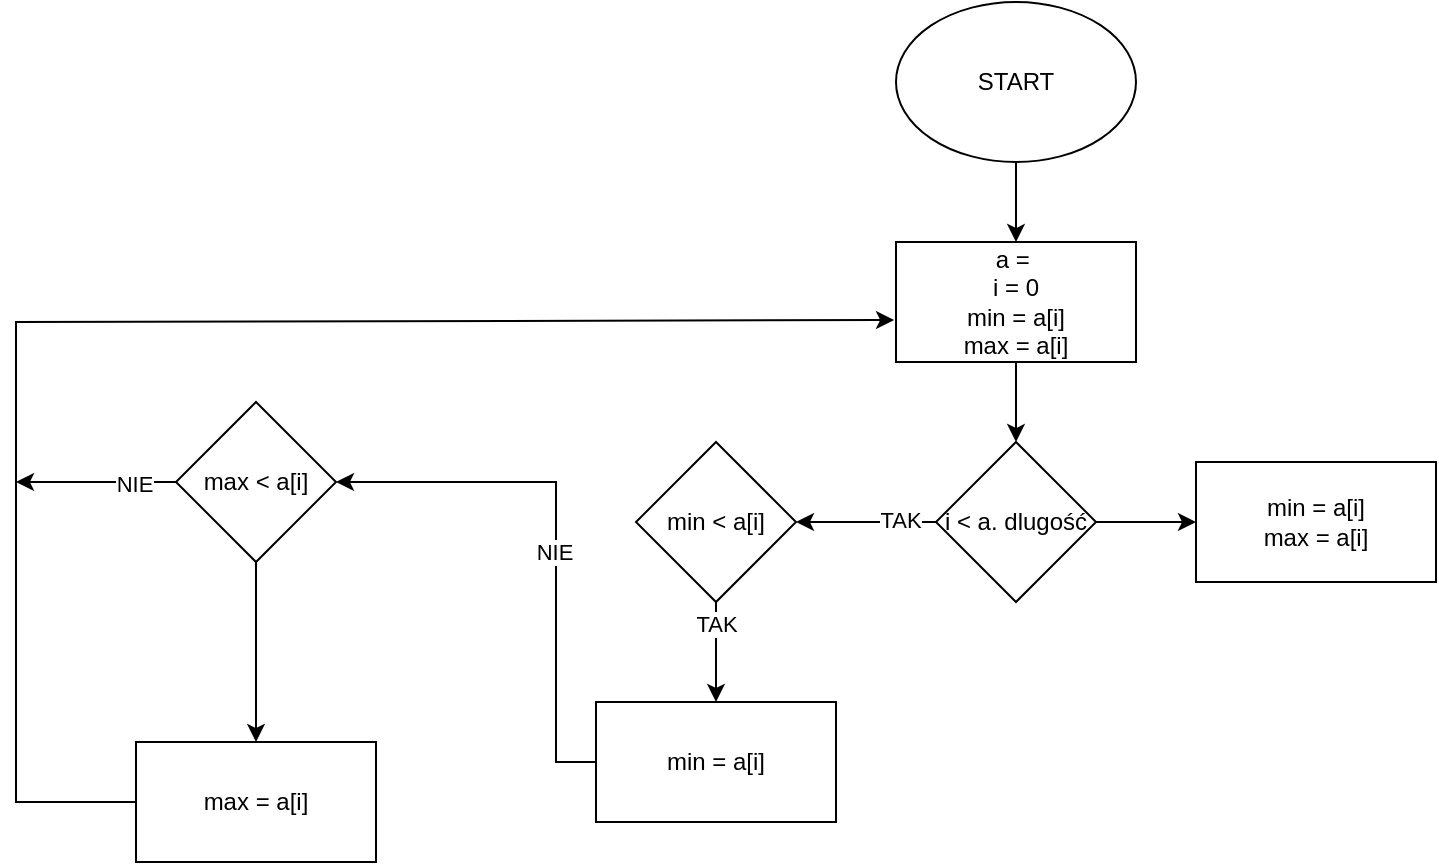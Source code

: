 <mxfile version="20.8.23" type="github">
  <diagram id="C5RBs43oDa-KdzZeNtuy" name="Page-1">
    <mxGraphModel dx="2261" dy="796" grid="1" gridSize="10" guides="1" tooltips="1" connect="1" arrows="1" fold="1" page="1" pageScale="1" pageWidth="827" pageHeight="1169" math="0" shadow="0">
      <root>
        <mxCell id="WIyWlLk6GJQsqaUBKTNV-0" />
        <mxCell id="WIyWlLk6GJQsqaUBKTNV-1" parent="WIyWlLk6GJQsqaUBKTNV-0" />
        <mxCell id="s49CpPeP1qpuDtA6l_bd-0" value="START" style="ellipse;whiteSpace=wrap;html=1;" vertex="1" parent="WIyWlLk6GJQsqaUBKTNV-1">
          <mxGeometry x="240" y="40" width="120" height="80" as="geometry" />
        </mxCell>
        <mxCell id="s49CpPeP1qpuDtA6l_bd-1" value="" style="endArrow=classic;html=1;rounded=0;" edge="1" parent="WIyWlLk6GJQsqaUBKTNV-1" target="s49CpPeP1qpuDtA6l_bd-2">
          <mxGeometry width="50" height="50" relative="1" as="geometry">
            <mxPoint x="300" y="120" as="sourcePoint" />
            <mxPoint x="300" y="190" as="targetPoint" />
          </mxGeometry>
        </mxCell>
        <mxCell id="s49CpPeP1qpuDtA6l_bd-2" value="a =&amp;nbsp;&lt;br&gt;i = 0&lt;br&gt;min = a[i]&lt;br&gt;max = a[i]" style="rounded=0;whiteSpace=wrap;html=1;" vertex="1" parent="WIyWlLk6GJQsqaUBKTNV-1">
          <mxGeometry x="240" y="160" width="120" height="60" as="geometry" />
        </mxCell>
        <mxCell id="s49CpPeP1qpuDtA6l_bd-3" value="" style="endArrow=classic;html=1;rounded=0;" edge="1" parent="WIyWlLk6GJQsqaUBKTNV-1">
          <mxGeometry width="50" height="50" relative="1" as="geometry">
            <mxPoint x="300" y="220" as="sourcePoint" />
            <mxPoint x="300" y="260" as="targetPoint" />
          </mxGeometry>
        </mxCell>
        <mxCell id="s49CpPeP1qpuDtA6l_bd-5" value="i &amp;lt; a. dlugość" style="rhombus;whiteSpace=wrap;html=1;" vertex="1" parent="WIyWlLk6GJQsqaUBKTNV-1">
          <mxGeometry x="260" y="260" width="80" height="80" as="geometry" />
        </mxCell>
        <mxCell id="s49CpPeP1qpuDtA6l_bd-6" value="" style="endArrow=classic;html=1;rounded=0;" edge="1" parent="WIyWlLk6GJQsqaUBKTNV-1">
          <mxGeometry width="50" height="50" relative="1" as="geometry">
            <mxPoint x="260" y="300" as="sourcePoint" />
            <mxPoint x="190" y="300" as="targetPoint" />
          </mxGeometry>
        </mxCell>
        <mxCell id="s49CpPeP1qpuDtA6l_bd-7" value="TAK" style="edgeLabel;html=1;align=center;verticalAlign=middle;resizable=0;points=[];" vertex="1" connectable="0" parent="s49CpPeP1qpuDtA6l_bd-6">
          <mxGeometry x="-0.467" y="-1" relative="1" as="geometry">
            <mxPoint as="offset" />
          </mxGeometry>
        </mxCell>
        <mxCell id="s49CpPeP1qpuDtA6l_bd-21" value="min &amp;lt; a[i]" style="rhombus;whiteSpace=wrap;html=1;" vertex="1" parent="WIyWlLk6GJQsqaUBKTNV-1">
          <mxGeometry x="110" y="260" width="80" height="80" as="geometry" />
        </mxCell>
        <mxCell id="s49CpPeP1qpuDtA6l_bd-22" value="" style="endArrow=classic;html=1;rounded=0;" edge="1" parent="WIyWlLk6GJQsqaUBKTNV-1" target="s49CpPeP1qpuDtA6l_bd-23">
          <mxGeometry width="50" height="50" relative="1" as="geometry">
            <mxPoint x="150" y="340" as="sourcePoint" />
            <mxPoint x="150" y="390" as="targetPoint" />
          </mxGeometry>
        </mxCell>
        <mxCell id="s49CpPeP1qpuDtA6l_bd-24" value="TAK" style="edgeLabel;html=1;align=center;verticalAlign=middle;resizable=0;points=[];" vertex="1" connectable="0" parent="s49CpPeP1qpuDtA6l_bd-22">
          <mxGeometry x="-0.56" relative="1" as="geometry">
            <mxPoint as="offset" />
          </mxGeometry>
        </mxCell>
        <mxCell id="s49CpPeP1qpuDtA6l_bd-23" value="min = a[i]" style="rounded=0;whiteSpace=wrap;html=1;" vertex="1" parent="WIyWlLk6GJQsqaUBKTNV-1">
          <mxGeometry x="90" y="390" width="120" height="60" as="geometry" />
        </mxCell>
        <mxCell id="s49CpPeP1qpuDtA6l_bd-25" value="" style="endArrow=classic;html=1;rounded=0;" edge="1" parent="WIyWlLk6GJQsqaUBKTNV-1" target="s49CpPeP1qpuDtA6l_bd-26">
          <mxGeometry width="50" height="50" relative="1" as="geometry">
            <mxPoint x="340" y="300" as="sourcePoint" />
            <mxPoint x="410" y="300" as="targetPoint" />
            <Array as="points" />
          </mxGeometry>
        </mxCell>
        <mxCell id="s49CpPeP1qpuDtA6l_bd-26" value="min = a[i]&lt;br&gt;max = a[i]" style="rounded=0;whiteSpace=wrap;html=1;" vertex="1" parent="WIyWlLk6GJQsqaUBKTNV-1">
          <mxGeometry x="390" y="270" width="120" height="60" as="geometry" />
        </mxCell>
        <mxCell id="s49CpPeP1qpuDtA6l_bd-27" value="max = a[i]" style="rounded=0;whiteSpace=wrap;html=1;" vertex="1" parent="WIyWlLk6GJQsqaUBKTNV-1">
          <mxGeometry x="-140" y="410" width="120" height="60" as="geometry" />
        </mxCell>
        <mxCell id="s49CpPeP1qpuDtA6l_bd-30" value="" style="endArrow=classic;html=1;rounded=0;" edge="1" parent="WIyWlLk6GJQsqaUBKTNV-1">
          <mxGeometry width="50" height="50" relative="1" as="geometry">
            <mxPoint x="90" y="420" as="sourcePoint" />
            <mxPoint x="-40" y="280" as="targetPoint" />
            <Array as="points">
              <mxPoint x="70" y="420" />
              <mxPoint x="70" y="280" />
            </Array>
          </mxGeometry>
        </mxCell>
        <mxCell id="s49CpPeP1qpuDtA6l_bd-31" value="NIE" style="edgeLabel;html=1;align=center;verticalAlign=middle;resizable=0;points=[];" vertex="1" connectable="0" parent="s49CpPeP1qpuDtA6l_bd-30">
          <mxGeometry x="-0.074" y="1" relative="1" as="geometry">
            <mxPoint as="offset" />
          </mxGeometry>
        </mxCell>
        <mxCell id="s49CpPeP1qpuDtA6l_bd-32" value="max &amp;lt; a[i]" style="rhombus;whiteSpace=wrap;html=1;" vertex="1" parent="WIyWlLk6GJQsqaUBKTNV-1">
          <mxGeometry x="-120" y="240" width="80" height="80" as="geometry" />
        </mxCell>
        <mxCell id="s49CpPeP1qpuDtA6l_bd-33" value="" style="endArrow=classic;html=1;rounded=0;entryX=0.5;entryY=0;entryDx=0;entryDy=0;" edge="1" parent="WIyWlLk6GJQsqaUBKTNV-1" target="s49CpPeP1qpuDtA6l_bd-27">
          <mxGeometry width="50" height="50" relative="1" as="geometry">
            <mxPoint x="-80" y="320" as="sourcePoint" />
            <mxPoint x="-30" y="270" as="targetPoint" />
          </mxGeometry>
        </mxCell>
        <mxCell id="s49CpPeP1qpuDtA6l_bd-34" value="" style="endArrow=classic;html=1;rounded=0;entryX=-0.008;entryY=0.65;entryDx=0;entryDy=0;entryPerimeter=0;" edge="1" parent="WIyWlLk6GJQsqaUBKTNV-1" target="s49CpPeP1qpuDtA6l_bd-2">
          <mxGeometry width="50" height="50" relative="1" as="geometry">
            <mxPoint x="-140" y="440" as="sourcePoint" />
            <mxPoint x="-90" y="390" as="targetPoint" />
            <Array as="points">
              <mxPoint x="-200" y="440" />
              <mxPoint x="-200" y="200" />
            </Array>
          </mxGeometry>
        </mxCell>
        <mxCell id="s49CpPeP1qpuDtA6l_bd-35" value="" style="endArrow=classic;html=1;rounded=0;" edge="1" parent="WIyWlLk6GJQsqaUBKTNV-1">
          <mxGeometry width="50" height="50" relative="1" as="geometry">
            <mxPoint x="-120" y="280" as="sourcePoint" />
            <mxPoint x="-200" y="280" as="targetPoint" />
          </mxGeometry>
        </mxCell>
        <mxCell id="s49CpPeP1qpuDtA6l_bd-36" value="NIE" style="edgeLabel;html=1;align=center;verticalAlign=middle;resizable=0;points=[];" vertex="1" connectable="0" parent="s49CpPeP1qpuDtA6l_bd-35">
          <mxGeometry x="-0.475" y="1" relative="1" as="geometry">
            <mxPoint as="offset" />
          </mxGeometry>
        </mxCell>
      </root>
    </mxGraphModel>
  </diagram>
</mxfile>
